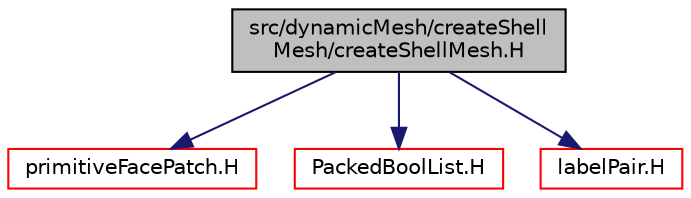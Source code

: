 digraph "src/dynamicMesh/createShellMesh/createShellMesh.H"
{
  bgcolor="transparent";
  edge [fontname="Helvetica",fontsize="10",labelfontname="Helvetica",labelfontsize="10"];
  node [fontname="Helvetica",fontsize="10",shape=record];
  Node0 [label="src/dynamicMesh/createShell\lMesh/createShellMesh.H",height=0.2,width=0.4,color="black", fillcolor="grey75", style="filled", fontcolor="black"];
  Node0 -> Node1 [color="midnightblue",fontsize="10",style="solid",fontname="Helvetica"];
  Node1 [label="primitiveFacePatch.H",height=0.2,width=0.4,color="red",URL="$a12764.html"];
  Node0 -> Node164 [color="midnightblue",fontsize="10",style="solid",fontname="Helvetica"];
  Node164 [label="PackedBoolList.H",height=0.2,width=0.4,color="red",URL="$a09398.html"];
  Node0 -> Node170 [color="midnightblue",fontsize="10",style="solid",fontname="Helvetica"];
  Node170 [label="labelPair.H",height=0.2,width=0.4,color="red",URL="$a13226.html"];
}
